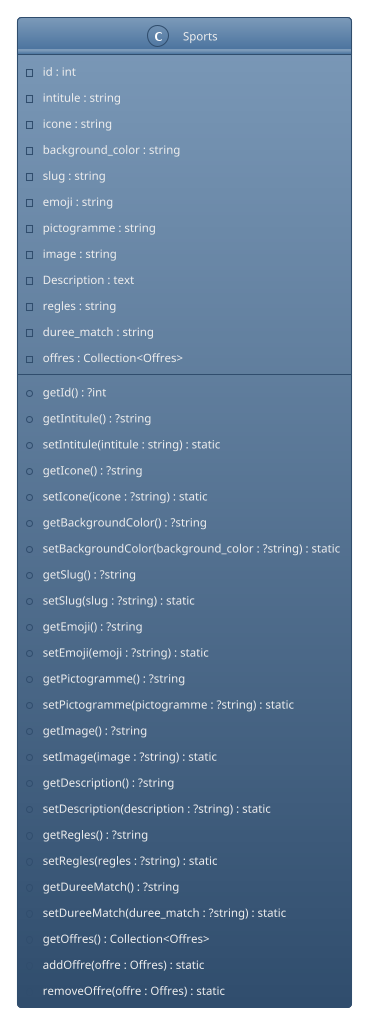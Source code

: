 @startuml Entité Sports
!theme spacelab
class Sports {
  - id : int
  - intitule : string
  - icone : string
  - background_color : string
  - slug : string
  - emoji : string
  - pictogramme : string
  - image : string
  - Description : text
  - regles : string
  - duree_match : string
  - offres : Collection<Offres>
  + getId() : ?int
  + getIntitule() : ?string
  + setIntitule(intitule : string) : static
  + getIcone() : ?string
  + setIcone(icone : ?string) : static
  + getBackgroundColor() : ?string
  + setBackgroundColor(background_color : ?string) : static
  + getSlug() : ?string
  + setSlug(slug : ?string) : static
  + getEmoji() : ?string
  + setEmoji(emoji : ?string) : static
  + getPictogramme() : ?string
  + setPictogramme(pictogramme : ?string) : static
  + getImage() : ?string
  + setImage(image : ?string) : static
  + getDescription() : ?string
  + setDescription(description : ?string) : static
  + getRegles() : ?string
  + setRegles(regles : ?string) : static
  + getDureeMatch() : ?string
  + setDureeMatch(duree_match : ?string) : static
  + getOffres() : Collection<Offres>
  + addOffre(offre : Offres) : static
  + removeOffre(offre : Offres) : static
}
@enduml

